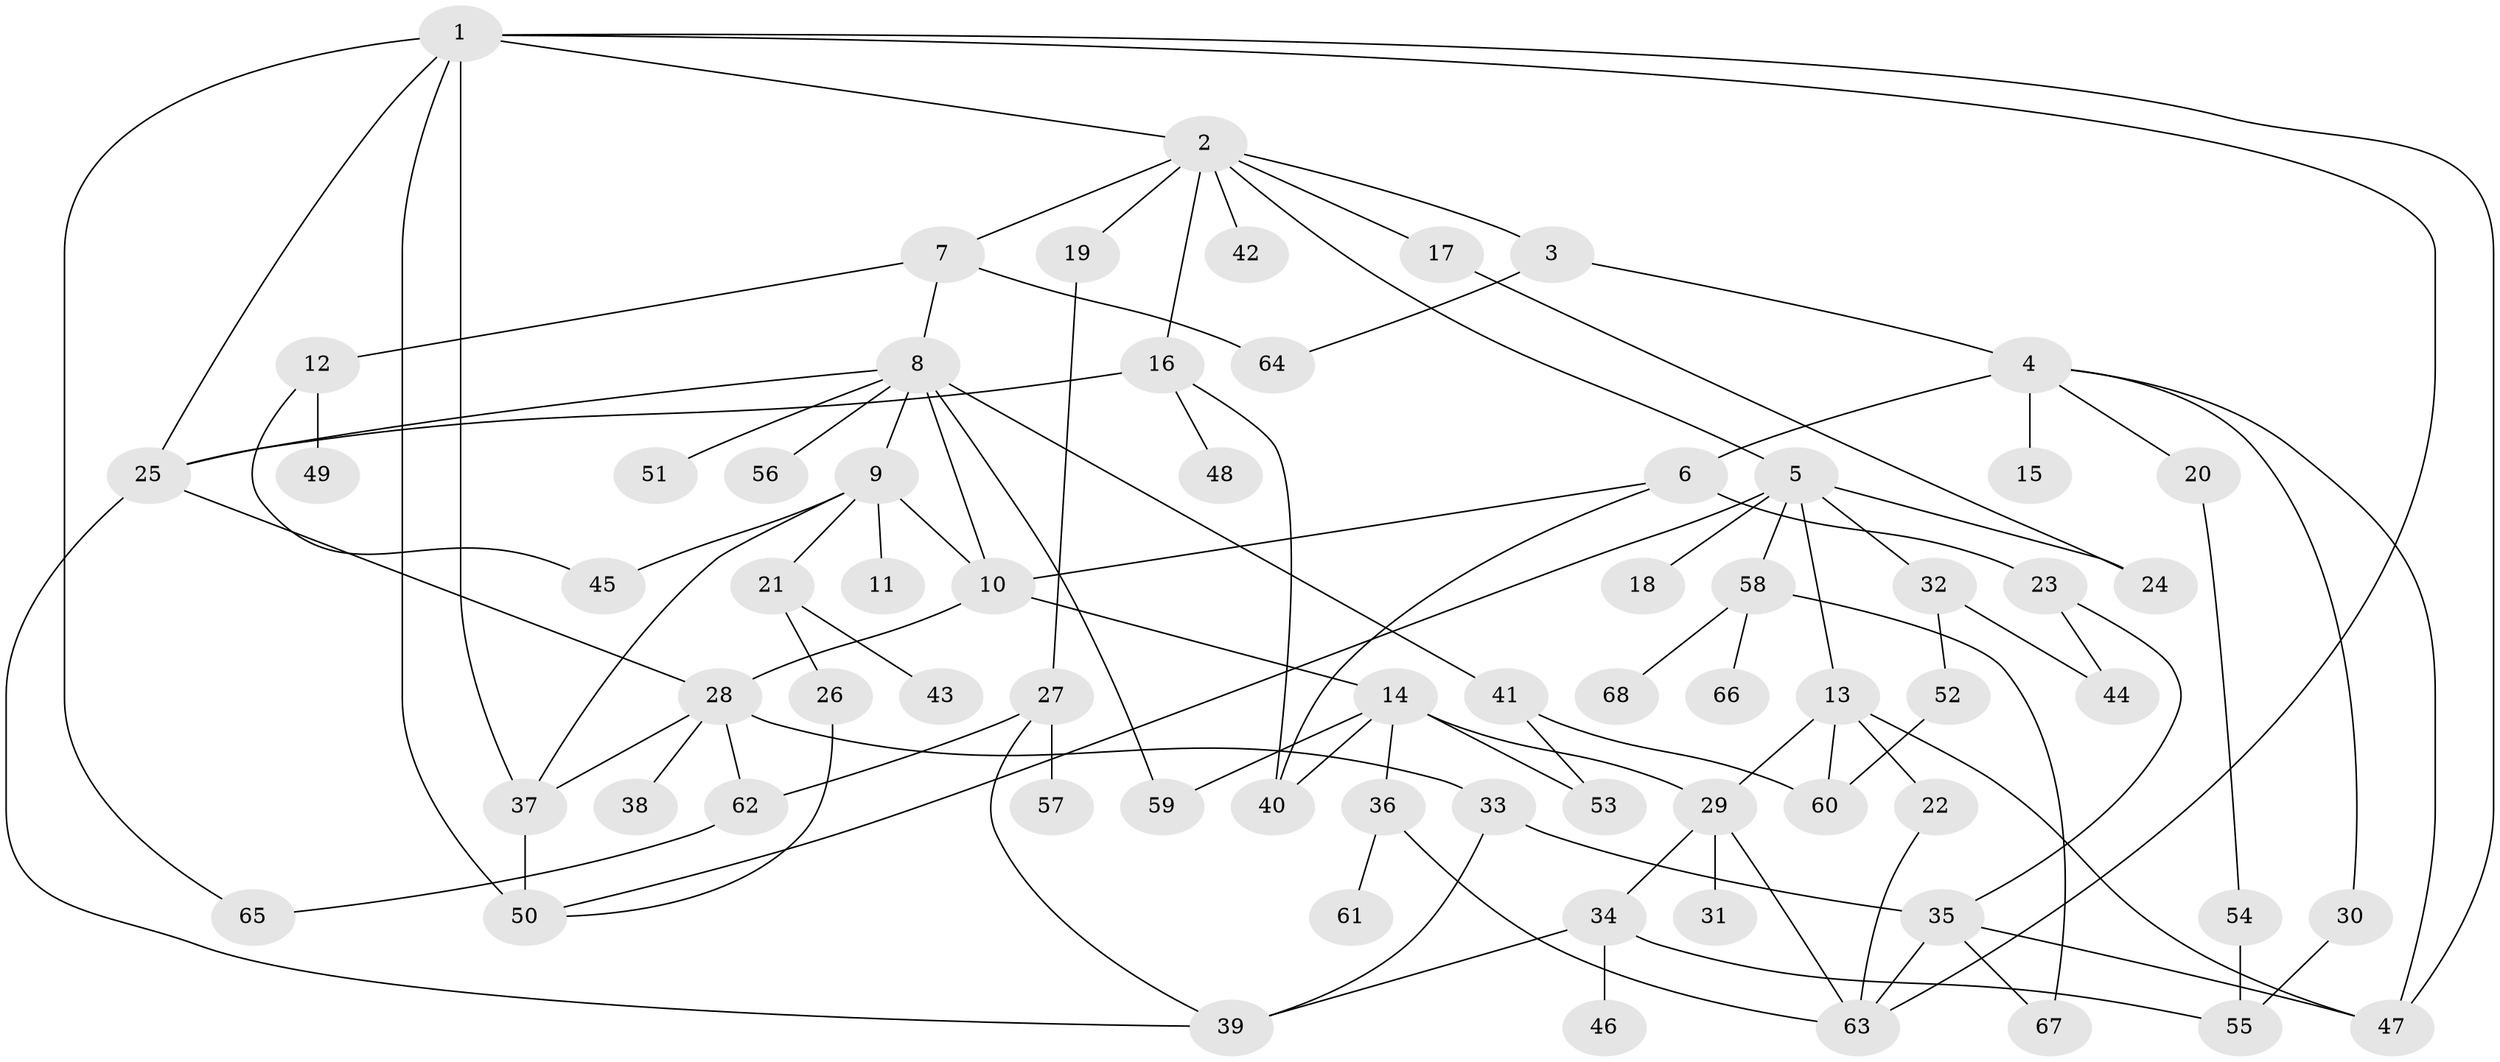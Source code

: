 // original degree distribution, {5: 0.058823529411764705, 11: 0.007352941176470588, 4: 0.11764705882352941, 8: 0.014705882352941176, 7: 0.014705882352941176, 3: 0.19852941176470587, 2: 0.3014705882352941, 1: 0.2647058823529412, 6: 0.022058823529411766}
// Generated by graph-tools (version 1.1) at 2025/49/03/04/25 22:49:13]
// undirected, 68 vertices, 104 edges
graph export_dot {
  node [color=gray90,style=filled];
  1;
  2;
  3;
  4;
  5;
  6;
  7;
  8;
  9;
  10;
  11;
  12;
  13;
  14;
  15;
  16;
  17;
  18;
  19;
  20;
  21;
  22;
  23;
  24;
  25;
  26;
  27;
  28;
  29;
  30;
  31;
  32;
  33;
  34;
  35;
  36;
  37;
  38;
  39;
  40;
  41;
  42;
  43;
  44;
  45;
  46;
  47;
  48;
  49;
  50;
  51;
  52;
  53;
  54;
  55;
  56;
  57;
  58;
  59;
  60;
  61;
  62;
  63;
  64;
  65;
  66;
  67;
  68;
  1 -- 2 [weight=2.0];
  1 -- 25 [weight=1.0];
  1 -- 37 [weight=1.0];
  1 -- 47 [weight=1.0];
  1 -- 50 [weight=2.0];
  1 -- 63 [weight=1.0];
  1 -- 65 [weight=1.0];
  2 -- 3 [weight=2.0];
  2 -- 5 [weight=1.0];
  2 -- 7 [weight=1.0];
  2 -- 16 [weight=1.0];
  2 -- 17 [weight=1.0];
  2 -- 19 [weight=1.0];
  2 -- 42 [weight=1.0];
  3 -- 4 [weight=1.0];
  3 -- 64 [weight=1.0];
  4 -- 6 [weight=2.0];
  4 -- 15 [weight=1.0];
  4 -- 20 [weight=1.0];
  4 -- 30 [weight=1.0];
  4 -- 47 [weight=1.0];
  5 -- 13 [weight=1.0];
  5 -- 18 [weight=1.0];
  5 -- 24 [weight=1.0];
  5 -- 32 [weight=1.0];
  5 -- 50 [weight=1.0];
  5 -- 58 [weight=1.0];
  6 -- 10 [weight=1.0];
  6 -- 23 [weight=1.0];
  6 -- 40 [weight=1.0];
  7 -- 8 [weight=1.0];
  7 -- 12 [weight=1.0];
  7 -- 64 [weight=1.0];
  8 -- 9 [weight=1.0];
  8 -- 10 [weight=1.0];
  8 -- 25 [weight=1.0];
  8 -- 41 [weight=1.0];
  8 -- 51 [weight=1.0];
  8 -- 56 [weight=1.0];
  8 -- 59 [weight=1.0];
  9 -- 10 [weight=1.0];
  9 -- 11 [weight=1.0];
  9 -- 21 [weight=1.0];
  9 -- 37 [weight=1.0];
  9 -- 45 [weight=1.0];
  10 -- 14 [weight=2.0];
  10 -- 28 [weight=1.0];
  12 -- 45 [weight=1.0];
  12 -- 49 [weight=1.0];
  13 -- 22 [weight=2.0];
  13 -- 29 [weight=1.0];
  13 -- 47 [weight=1.0];
  13 -- 60 [weight=1.0];
  14 -- 29 [weight=1.0];
  14 -- 36 [weight=1.0];
  14 -- 40 [weight=1.0];
  14 -- 53 [weight=1.0];
  14 -- 59 [weight=2.0];
  16 -- 25 [weight=1.0];
  16 -- 40 [weight=1.0];
  16 -- 48 [weight=1.0];
  17 -- 24 [weight=1.0];
  19 -- 27 [weight=1.0];
  20 -- 54 [weight=1.0];
  21 -- 26 [weight=1.0];
  21 -- 43 [weight=1.0];
  22 -- 63 [weight=1.0];
  23 -- 35 [weight=1.0];
  23 -- 44 [weight=1.0];
  25 -- 28 [weight=1.0];
  25 -- 39 [weight=1.0];
  26 -- 50 [weight=1.0];
  27 -- 39 [weight=1.0];
  27 -- 57 [weight=3.0];
  27 -- 62 [weight=1.0];
  28 -- 33 [weight=1.0];
  28 -- 37 [weight=1.0];
  28 -- 38 [weight=1.0];
  28 -- 62 [weight=1.0];
  29 -- 31 [weight=1.0];
  29 -- 34 [weight=1.0];
  29 -- 63 [weight=1.0];
  30 -- 55 [weight=1.0];
  32 -- 44 [weight=1.0];
  32 -- 52 [weight=1.0];
  33 -- 35 [weight=1.0];
  33 -- 39 [weight=1.0];
  34 -- 39 [weight=1.0];
  34 -- 46 [weight=1.0];
  34 -- 55 [weight=1.0];
  35 -- 47 [weight=1.0];
  35 -- 63 [weight=1.0];
  35 -- 67 [weight=1.0];
  36 -- 61 [weight=1.0];
  36 -- 63 [weight=1.0];
  37 -- 50 [weight=1.0];
  41 -- 53 [weight=1.0];
  41 -- 60 [weight=1.0];
  52 -- 60 [weight=1.0];
  54 -- 55 [weight=1.0];
  58 -- 66 [weight=1.0];
  58 -- 67 [weight=1.0];
  58 -- 68 [weight=1.0];
  62 -- 65 [weight=1.0];
}
